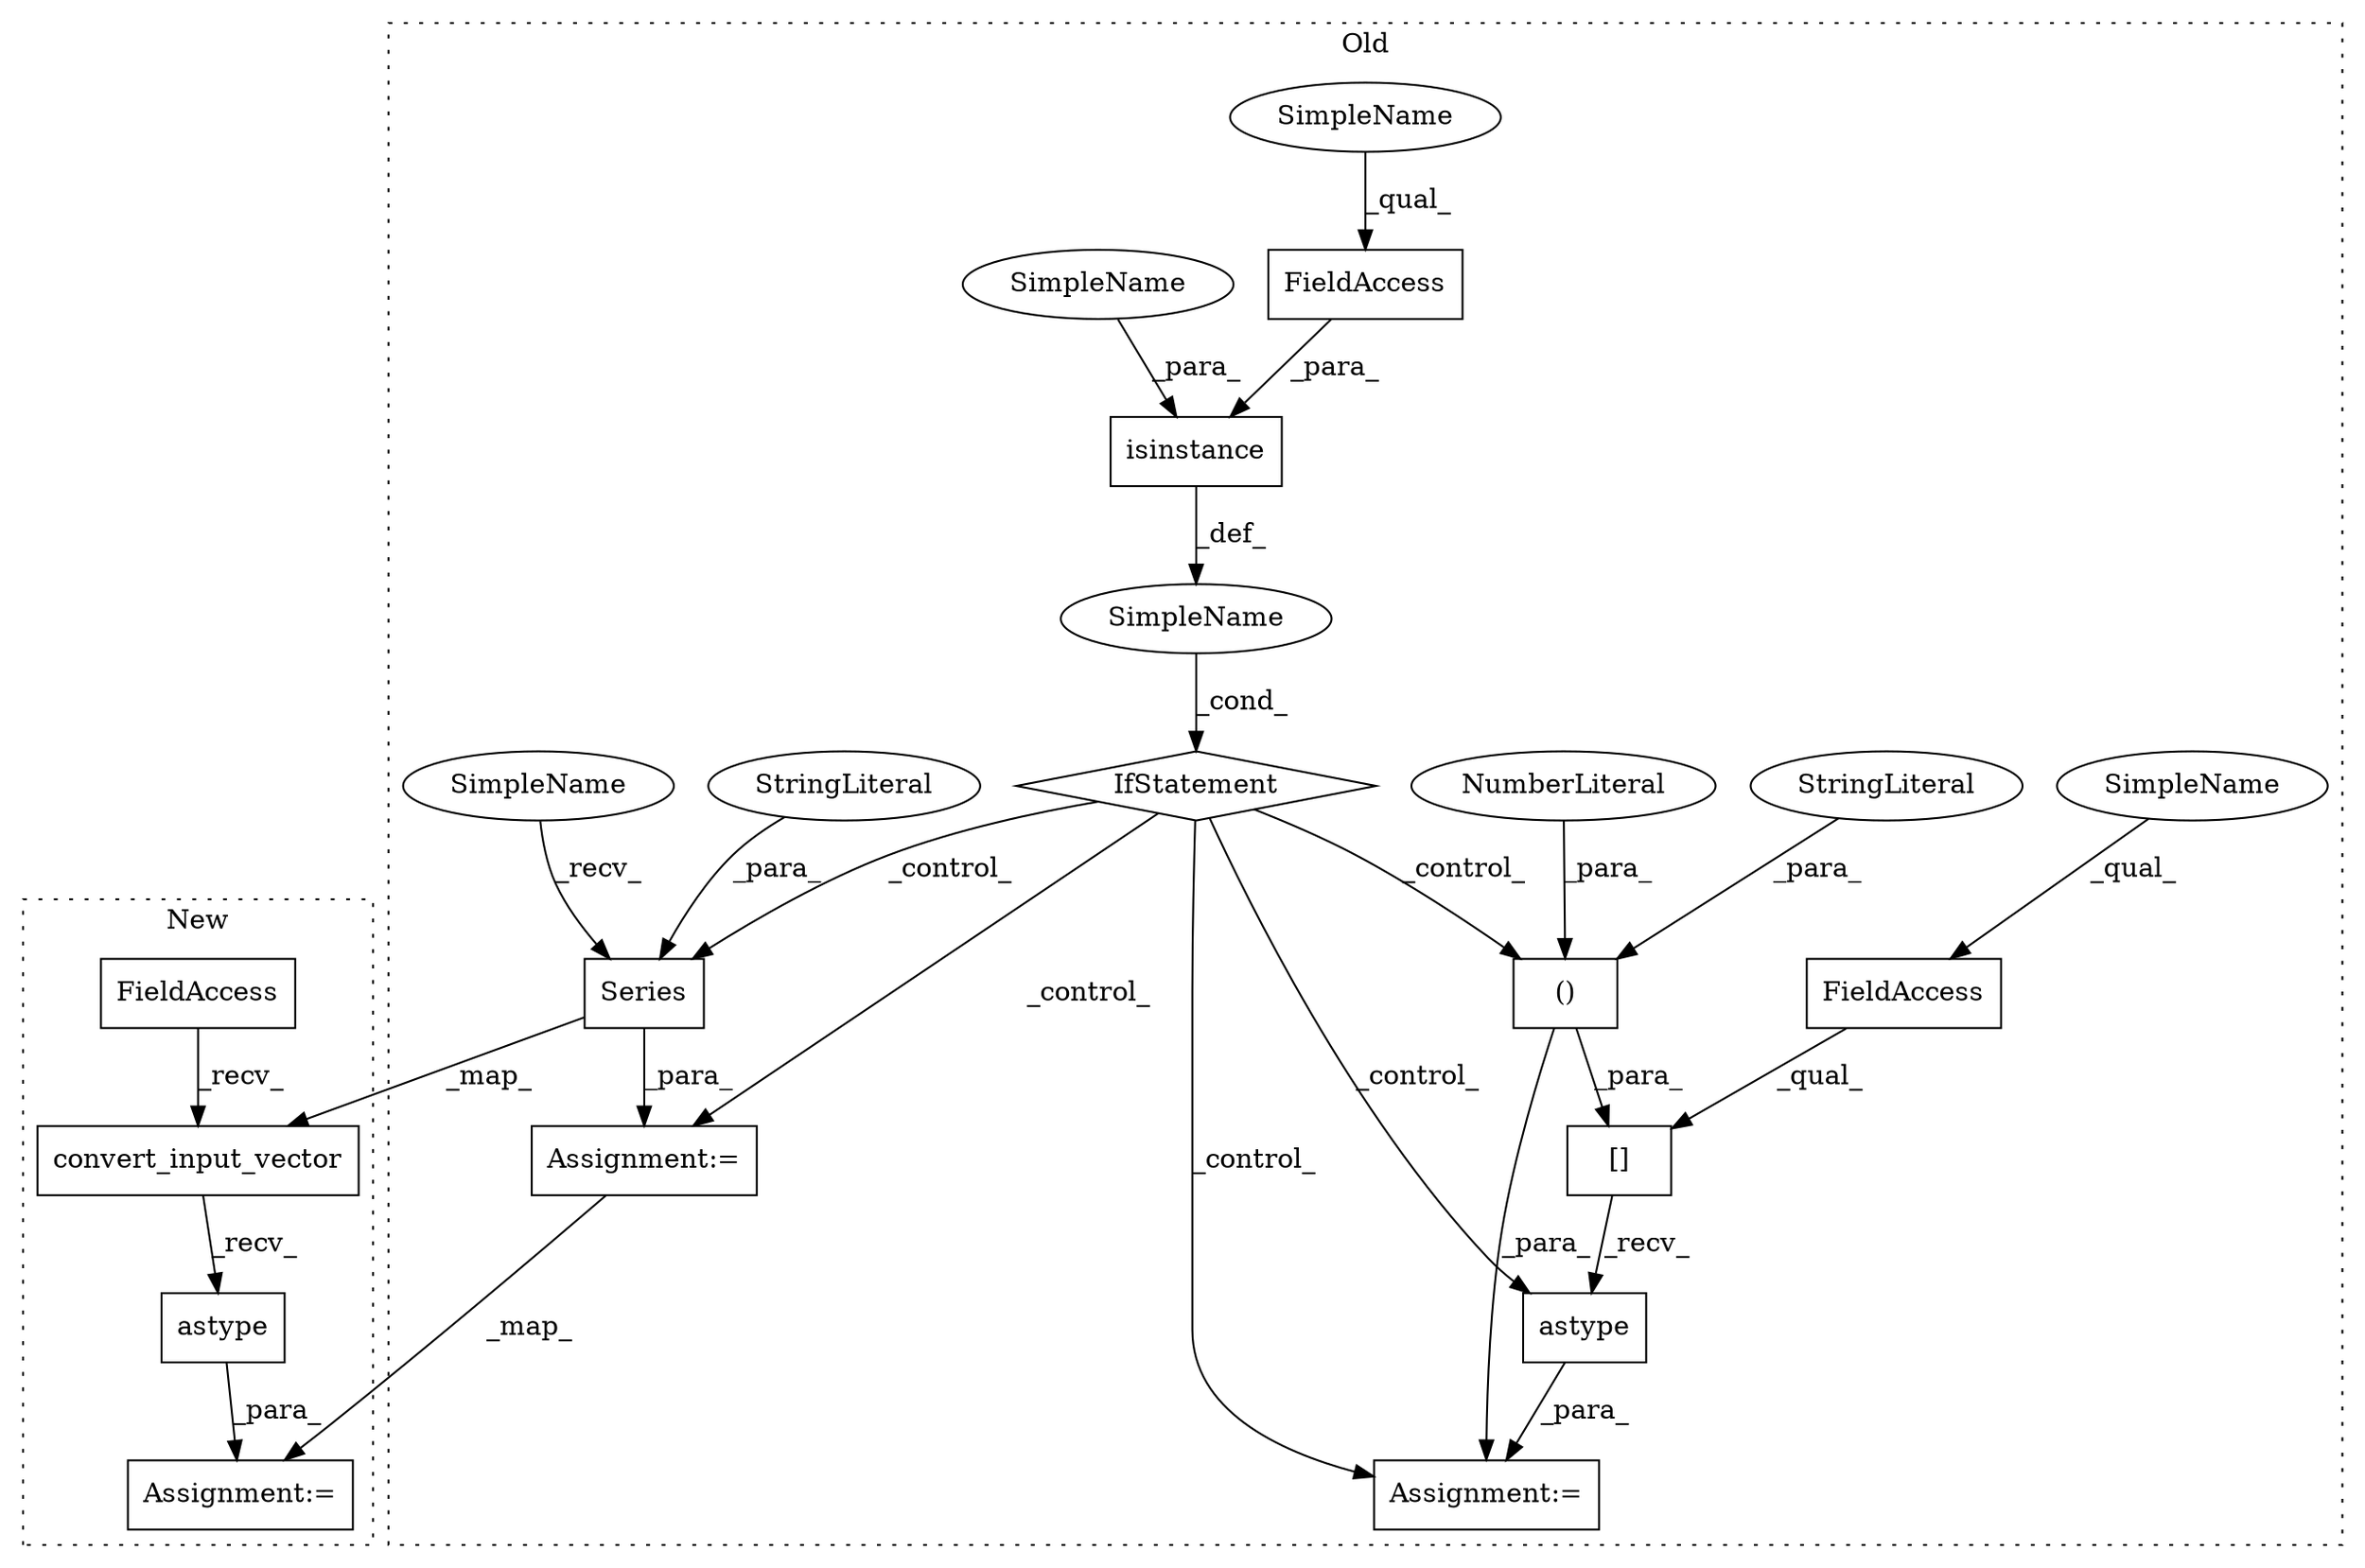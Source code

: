 digraph G {
subgraph cluster0 {
1 [label="Series" a="32" s="3539,3564" l="7,1" shape="box"];
3 [label="isinstance" a="32" s="3398,3427" l="11,1" shape="box"];
4 [label="()" a="106" s="3458" l="30" shape="box"];
5 [label="NumberLiteral" a="34" s="3458" l="1" shape="ellipse"];
6 [label="[]" a="2" s="3442,3488" l="16,2" shape="box"];
7 [label="FieldAccess" a="22" s="3411" l="16" shape="box"];
8 [label="FieldAccess" a="22" s="3442" l="6" shape="box"];
10 [label="IfStatement" a="25" s="3394,3428" l="4,2" shape="diamond"];
11 [label="SimpleName" a="42" s="" l="" shape="ellipse"];
12 [label="StringLiteral" a="45" s="3472" l="16" shape="ellipse"];
13 [label="StringLiteral" a="45" s="3548" l="8" shape="ellipse"];
15 [label="Assignment:=" a="7" s="3531" l="1" shape="box"];
17 [label="astype" a="32" s="3491,3503" l="7,1" shape="box"];
18 [label="Assignment:=" a="7" s="3441" l="1" shape="box"];
19 [label="SimpleName" a="42" s="3411" l="6" shape="ellipse"];
20 [label="SimpleName" a="42" s="3532" l="6" shape="ellipse"];
21 [label="SimpleName" a="42" s="3409" l="1" shape="ellipse"];
22 [label="SimpleName" a="42" s="3442" l="1" shape="ellipse"];
label = "Old";
style="dotted";
}
subgraph cluster1 {
2 [label="convert_input_vector" a="32" s="3322,3352" l="21,1" shape="box"];
9 [label="FieldAccess" a="22" s="3298" l="17" shape="box"];
14 [label="astype" a="32" s="3354,3366" l="7,1" shape="box"];
16 [label="Assignment:=" a="7" s="3297" l="1" shape="box"];
label = "New";
style="dotted";
}
1 -> 15 [label="_para_"];
1 -> 2 [label="_map_"];
2 -> 14 [label="_recv_"];
3 -> 11 [label="_def_"];
4 -> 6 [label="_para_"];
4 -> 18 [label="_para_"];
5 -> 4 [label="_para_"];
6 -> 17 [label="_recv_"];
7 -> 3 [label="_para_"];
8 -> 6 [label="_qual_"];
9 -> 2 [label="_recv_"];
10 -> 1 [label="_control_"];
10 -> 17 [label="_control_"];
10 -> 18 [label="_control_"];
10 -> 4 [label="_control_"];
10 -> 15 [label="_control_"];
11 -> 10 [label="_cond_"];
12 -> 4 [label="_para_"];
13 -> 1 [label="_para_"];
14 -> 16 [label="_para_"];
15 -> 16 [label="_map_"];
17 -> 18 [label="_para_"];
19 -> 7 [label="_qual_"];
20 -> 1 [label="_recv_"];
21 -> 3 [label="_para_"];
22 -> 8 [label="_qual_"];
}